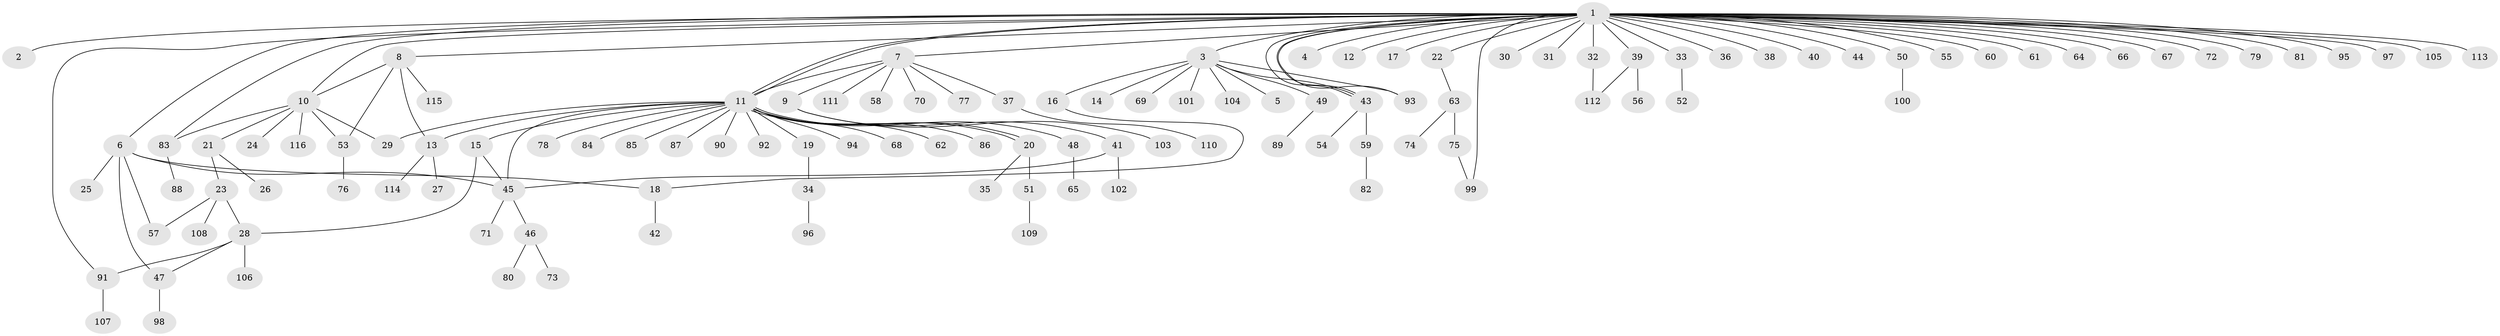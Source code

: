 // Generated by graph-tools (version 1.1) at 2025/14/03/09/25 04:14:48]
// undirected, 116 vertices, 136 edges
graph export_dot {
graph [start="1"]
  node [color=gray90,style=filled];
  1;
  2;
  3;
  4;
  5;
  6;
  7;
  8;
  9;
  10;
  11;
  12;
  13;
  14;
  15;
  16;
  17;
  18;
  19;
  20;
  21;
  22;
  23;
  24;
  25;
  26;
  27;
  28;
  29;
  30;
  31;
  32;
  33;
  34;
  35;
  36;
  37;
  38;
  39;
  40;
  41;
  42;
  43;
  44;
  45;
  46;
  47;
  48;
  49;
  50;
  51;
  52;
  53;
  54;
  55;
  56;
  57;
  58;
  59;
  60;
  61;
  62;
  63;
  64;
  65;
  66;
  67;
  68;
  69;
  70;
  71;
  72;
  73;
  74;
  75;
  76;
  77;
  78;
  79;
  80;
  81;
  82;
  83;
  84;
  85;
  86;
  87;
  88;
  89;
  90;
  91;
  92;
  93;
  94;
  95;
  96;
  97;
  98;
  99;
  100;
  101;
  102;
  103;
  104;
  105;
  106;
  107;
  108;
  109;
  110;
  111;
  112;
  113;
  114;
  115;
  116;
  1 -- 2;
  1 -- 3;
  1 -- 4;
  1 -- 6;
  1 -- 7;
  1 -- 8;
  1 -- 10;
  1 -- 11;
  1 -- 11;
  1 -- 12;
  1 -- 17;
  1 -- 22;
  1 -- 30;
  1 -- 31;
  1 -- 32;
  1 -- 33;
  1 -- 36;
  1 -- 38;
  1 -- 39;
  1 -- 40;
  1 -- 43;
  1 -- 43;
  1 -- 44;
  1 -- 50;
  1 -- 55;
  1 -- 60;
  1 -- 61;
  1 -- 64;
  1 -- 66;
  1 -- 67;
  1 -- 72;
  1 -- 79;
  1 -- 81;
  1 -- 83;
  1 -- 91;
  1 -- 93;
  1 -- 95;
  1 -- 97;
  1 -- 99;
  1 -- 105;
  1 -- 113;
  3 -- 5;
  3 -- 14;
  3 -- 16;
  3 -- 43;
  3 -- 49;
  3 -- 69;
  3 -- 93;
  3 -- 101;
  3 -- 104;
  6 -- 18;
  6 -- 25;
  6 -- 45;
  6 -- 47;
  6 -- 57;
  7 -- 9;
  7 -- 11;
  7 -- 37;
  7 -- 58;
  7 -- 70;
  7 -- 77;
  7 -- 111;
  8 -- 10;
  8 -- 13;
  8 -- 53;
  8 -- 115;
  9 -- 41;
  9 -- 103;
  10 -- 21;
  10 -- 24;
  10 -- 29;
  10 -- 53;
  10 -- 83;
  10 -- 116;
  11 -- 13;
  11 -- 15;
  11 -- 19;
  11 -- 20;
  11 -- 20;
  11 -- 29;
  11 -- 45;
  11 -- 48;
  11 -- 62;
  11 -- 68;
  11 -- 78;
  11 -- 84;
  11 -- 85;
  11 -- 86;
  11 -- 87;
  11 -- 90;
  11 -- 92;
  11 -- 94;
  13 -- 27;
  13 -- 114;
  15 -- 28;
  15 -- 45;
  16 -- 18;
  18 -- 42;
  19 -- 34;
  20 -- 35;
  20 -- 51;
  21 -- 23;
  21 -- 26;
  22 -- 63;
  23 -- 28;
  23 -- 57;
  23 -- 108;
  28 -- 47;
  28 -- 91;
  28 -- 106;
  32 -- 112;
  33 -- 52;
  34 -- 96;
  37 -- 110;
  39 -- 56;
  39 -- 112;
  41 -- 45;
  41 -- 102;
  43 -- 54;
  43 -- 59;
  45 -- 46;
  45 -- 71;
  46 -- 73;
  46 -- 80;
  47 -- 98;
  48 -- 65;
  49 -- 89;
  50 -- 100;
  51 -- 109;
  53 -- 76;
  59 -- 82;
  63 -- 74;
  63 -- 75;
  75 -- 99;
  83 -- 88;
  91 -- 107;
}
